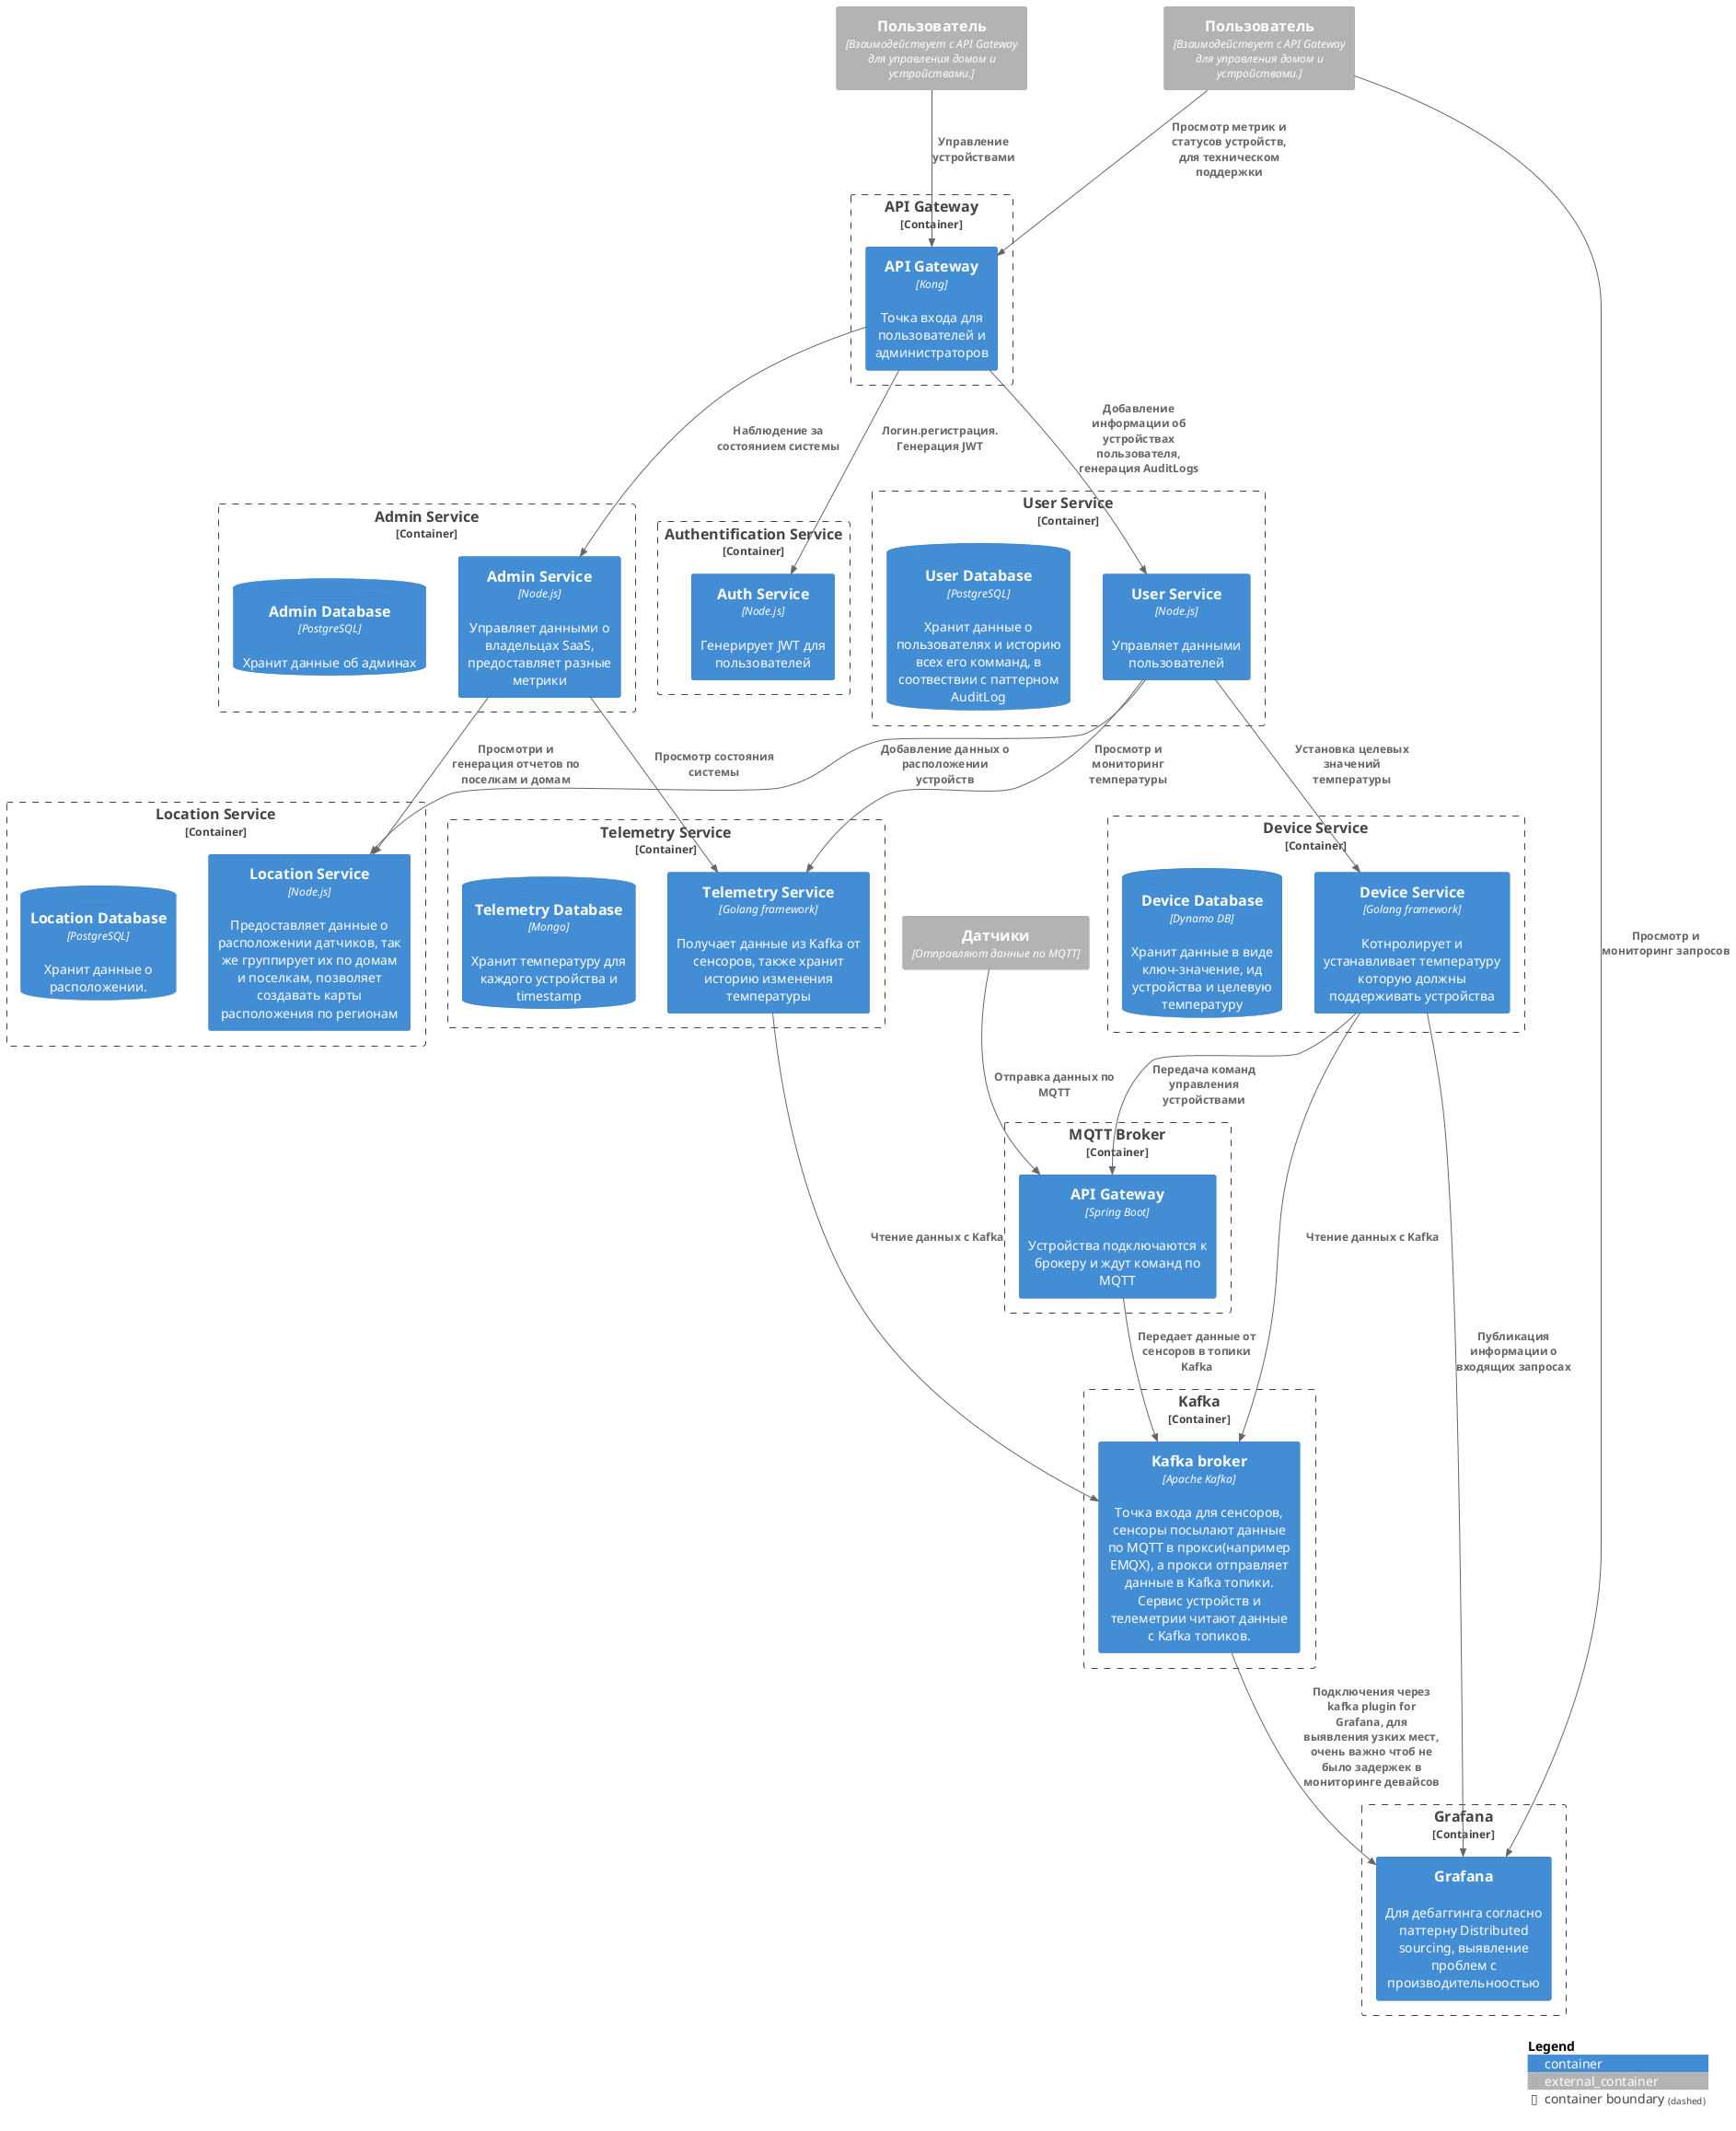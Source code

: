 @startuml
!include <C4/C4_container>


Container_Boundary(deviceServiceContainer, "Device Service") {
    Container(deviceService, "Device Service", "Golang framework", "Котнролирует и устанавливает температуру которую должны поддерживать устройства")
    ContainerDb(deviceDatabase, "Device Database", "Dynamo DB", "Хранит данные в виде ключ-значение, ид устройства и целевую температуру")
}

Container_Boundary(telemetryServiceContainer, "Telemetry Service") {
    Container(telemetryService, "Telemetry Service", "Golang framework", "Получает данные из Kafka от сенсоров, также хранит историю изменения температуры")
    ContainerDb(telemetryDatabase, "Telemetry Database", "Mongo", "Хранит температуру для каждого устройства и timestamp")
}

Container_Boundary(userServiceContainer, "User Service") {
    Container(userService, "User Service", "Node.js", "Управляет данными пользователей")
    ContainerDb(userDatabase, "User Database", "PostgreSQL", "Хранит данные о пользователях и историю всех его комманд, в соотвествии с паттерном AuditLog")
}

Container_Boundary(AdminServiceContainer, "Admin Service") {
    Container(adminService, "Admin Service", "Node.js", "Управляет данными о владельцах SaaS, предоставляет разные метрики")
    ContainerDb(adminDatabase, "Admin Database", "PostgreSQL", "Хранит данные об админах")
}

Container_Boundary(authServiceContainer, "Authentification Service") {
    Container(authService, "Auth Service", "Node.js", "Генерирует JWT для пользователей")
}

Container_Boundary(LocationServiceContainer, "Location Service") {
    Container(locationService, "Location Service", "Node.js", "Предоставляет данные о расположении датчиков, так же группирует их по домам и поселкам, позволяет создавать карты расположения по регионам")
    ContainerDb(locationDatabase, "Location Database", "PostgreSQL", "Хранит данные о расположении.")
}


Container_Boundary(apiGatewayContainer, "API Gateway") {
    Container(apiGateway, "API Gateway", "Kong", "Точка входа для пользователей и администраторов")
}

Container_Boundary(grafanaContainer, "Grafana") {
    Container(grafana, "Grafana", "", "Для дебаггинга согласно паттерну Distributed sourcing, выявление проблем с производительноостью")
}


Container_Boundary(kafkaContainer, "Kafka") {
    Container(kafka, "Kafka broker", "Apache Kafka", "Точка входа для сенсоров, сенсоры посылают данные по MQTT в прокси(например EMQX), а прокси отправляет данные в Kafka топики. Сервис устройств и телеметрии читают данные с Kafka топиков.")
}

Container_Boundary(mqttBrokerContainer, "MQTT Broker") {
    Container(mqttBroker, "API Gateway", "Spring Boot", "Устройства подключаются к брокеру и ждут команд по MQTT")
}

Container_Ext(user, "Пользователь", "Взаимодействует с API Gateway для управления домом и устройствами.")
Container_Ext(admin, "Пользователь", "Взаимодействует с API Gateway для управления домом и устройствами.")
Container_Ext(sensor, "Датчики", "Отправляют данные по MQTT")


Rel(user, apiGateway, "Управление устройствами")
Rel(admin, apiGateway, "Просмотр метрик и статусов устройств, для техническом поддержки")

Rel(apiGateway, userService, "Добавление информации об устройствах пользователя, генерация AuditLogs")
Rel(apiGateway, adminService, "Наблюдение за состоянием системы")
Rel(apiGateway, authService, "Логин.регистрация. Генерация JWT")

Rel(userService, deviceService, "Установка целевых значений температуры")
Rel(userService, telemetryService, "Просмотр и мониторинг температуры")
Rel(userService, locationService, "Добавление данных о расположении устройств")

Rel(adminService, telemetryService, "Просмотр состояния системы")
Rel(adminService, locationService, "Просмотри и генерация отчетов по поселкам и домам")

Rel(admin, grafana, "Просмотр и мониторинг запросов")
Rel(deviceService, grafana, "Публикация информации о входящих запросах")
Rel(kafka, grafana, "Подключения через kafka plugin for Grafana, для выявления узких мест, очень важно чтоб не было задержек в мониторинге девайсов")
Rel(mqttBroker, kafka, "Передает данные от сенсоров в топики Kafka")
Rel(sensor, mqttBroker, "Отправка данных по MQTT")
Rel(telemetryService, kafka, "Чтение данных с Kafka")
Rel(deviceService, kafka, "Чтение данных с Kafka")
Rel(deviceService, mqttBroker, "Передача команд управления устройствами")

SHOW_LEGEND()
@enduml